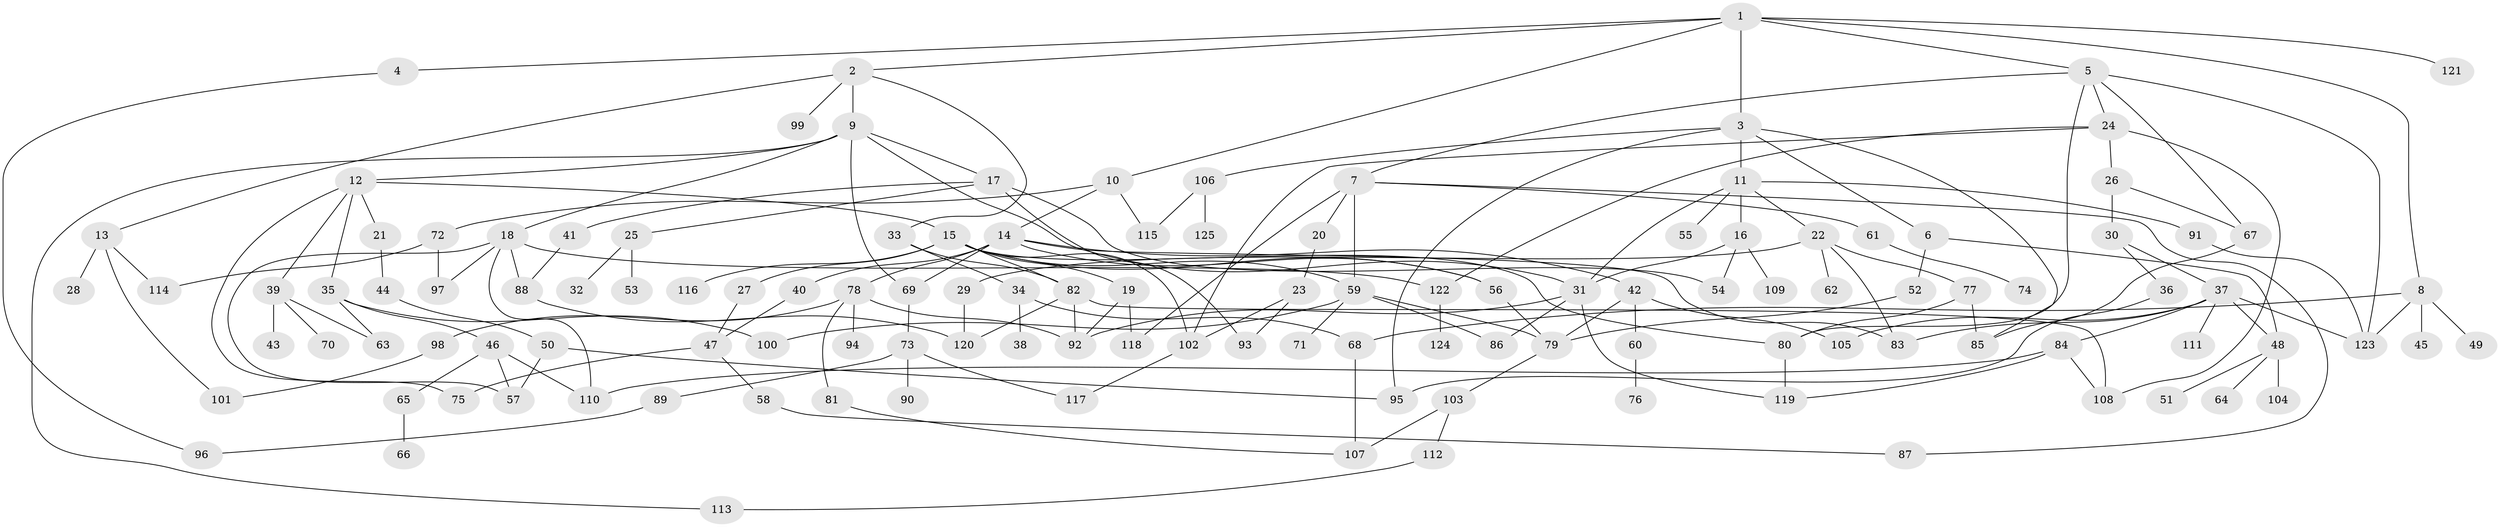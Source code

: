 // Generated by graph-tools (version 1.1) at 2025/34/03/09/25 02:34:18]
// undirected, 125 vertices, 183 edges
graph export_dot {
graph [start="1"]
  node [color=gray90,style=filled];
  1;
  2;
  3;
  4;
  5;
  6;
  7;
  8;
  9;
  10;
  11;
  12;
  13;
  14;
  15;
  16;
  17;
  18;
  19;
  20;
  21;
  22;
  23;
  24;
  25;
  26;
  27;
  28;
  29;
  30;
  31;
  32;
  33;
  34;
  35;
  36;
  37;
  38;
  39;
  40;
  41;
  42;
  43;
  44;
  45;
  46;
  47;
  48;
  49;
  50;
  51;
  52;
  53;
  54;
  55;
  56;
  57;
  58;
  59;
  60;
  61;
  62;
  63;
  64;
  65;
  66;
  67;
  68;
  69;
  70;
  71;
  72;
  73;
  74;
  75;
  76;
  77;
  78;
  79;
  80;
  81;
  82;
  83;
  84;
  85;
  86;
  87;
  88;
  89;
  90;
  91;
  92;
  93;
  94;
  95;
  96;
  97;
  98;
  99;
  100;
  101;
  102;
  103;
  104;
  105;
  106;
  107;
  108;
  109;
  110;
  111;
  112;
  113;
  114;
  115;
  116;
  117;
  118;
  119;
  120;
  121;
  122;
  123;
  124;
  125;
  1 -- 2;
  1 -- 3;
  1 -- 4;
  1 -- 5;
  1 -- 8;
  1 -- 10;
  1 -- 121;
  2 -- 9;
  2 -- 13;
  2 -- 33;
  2 -- 99;
  3 -- 6;
  3 -- 11;
  3 -- 106;
  3 -- 85;
  3 -- 95;
  4 -- 96;
  5 -- 7;
  5 -- 24;
  5 -- 67;
  5 -- 80;
  5 -- 123;
  6 -- 48;
  6 -- 52;
  7 -- 20;
  7 -- 59;
  7 -- 61;
  7 -- 87;
  7 -- 118;
  8 -- 45;
  8 -- 49;
  8 -- 68;
  8 -- 123;
  9 -- 12;
  9 -- 17;
  9 -- 18;
  9 -- 31;
  9 -- 113;
  9 -- 69;
  10 -- 14;
  10 -- 72;
  10 -- 115;
  11 -- 16;
  11 -- 22;
  11 -- 55;
  11 -- 91;
  11 -- 31;
  12 -- 15;
  12 -- 21;
  12 -- 35;
  12 -- 39;
  12 -- 75;
  13 -- 28;
  13 -- 114;
  13 -- 101;
  14 -- 40;
  14 -- 42;
  14 -- 56;
  14 -- 69;
  14 -- 78;
  14 -- 83;
  15 -- 19;
  15 -- 27;
  15 -- 116;
  15 -- 56;
  15 -- 82;
  15 -- 80;
  15 -- 102;
  15 -- 59;
  16 -- 54;
  16 -- 109;
  16 -- 31;
  17 -- 25;
  17 -- 41;
  17 -- 54;
  17 -- 93;
  18 -- 88;
  18 -- 97;
  18 -- 110;
  18 -- 122;
  18 -- 57;
  19 -- 92;
  19 -- 118;
  20 -- 23;
  21 -- 44;
  22 -- 29;
  22 -- 62;
  22 -- 77;
  22 -- 83;
  23 -- 93;
  23 -- 102;
  24 -- 26;
  24 -- 122;
  24 -- 102;
  24 -- 108;
  25 -- 32;
  25 -- 53;
  26 -- 30;
  26 -- 67;
  27 -- 47;
  29 -- 120;
  30 -- 36;
  30 -- 37;
  31 -- 86;
  31 -- 92;
  31 -- 119;
  33 -- 34;
  33 -- 82;
  34 -- 38;
  34 -- 68;
  35 -- 46;
  35 -- 63;
  35 -- 100;
  36 -- 95;
  37 -- 84;
  37 -- 111;
  37 -- 123;
  37 -- 83;
  37 -- 105;
  37 -- 48;
  39 -- 43;
  39 -- 70;
  39 -- 63;
  40 -- 47;
  41 -- 88;
  42 -- 60;
  42 -- 105;
  42 -- 79;
  44 -- 50;
  46 -- 65;
  46 -- 110;
  46 -- 57;
  47 -- 58;
  47 -- 75;
  48 -- 51;
  48 -- 64;
  48 -- 104;
  50 -- 57;
  50 -- 95;
  52 -- 79;
  56 -- 79;
  58 -- 87;
  59 -- 71;
  59 -- 79;
  59 -- 86;
  59 -- 100;
  60 -- 76;
  61 -- 74;
  65 -- 66;
  67 -- 85;
  68 -- 107;
  69 -- 73;
  72 -- 114;
  72 -- 97;
  73 -- 89;
  73 -- 90;
  73 -- 117;
  77 -- 85;
  77 -- 80;
  78 -- 81;
  78 -- 94;
  78 -- 98;
  78 -- 92;
  79 -- 103;
  80 -- 119;
  81 -- 107;
  82 -- 108;
  82 -- 120;
  82 -- 92;
  84 -- 108;
  84 -- 110;
  84 -- 119;
  88 -- 120;
  89 -- 96;
  91 -- 123;
  98 -- 101;
  102 -- 117;
  103 -- 107;
  103 -- 112;
  106 -- 115;
  106 -- 125;
  112 -- 113;
  122 -- 124;
}
